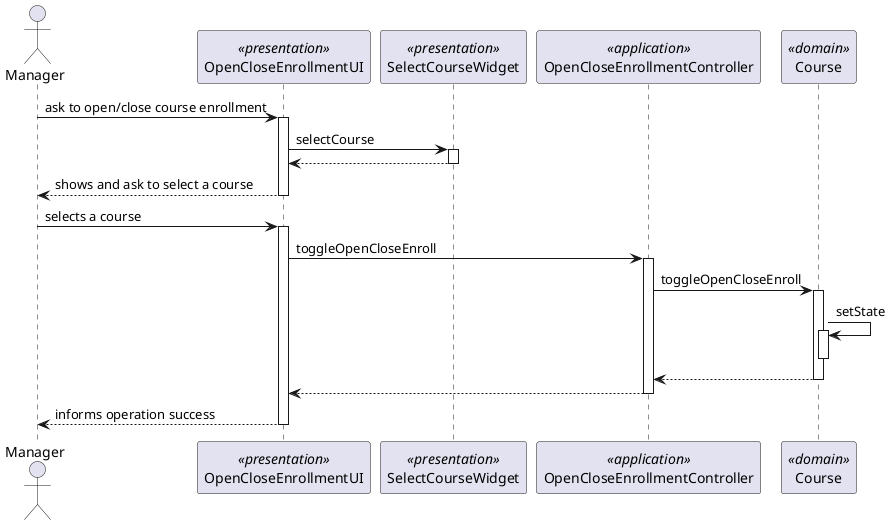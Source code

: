 @startuml
Actor Manager as Actor
participant OpenCloseEnrollmentUI as OpenCloseEnrollmentUI <<presentation>>
participant SelectCourseWidget as SelectCourseWidget <<presentation>>
participant OpenCloseEnrollmentController as OpenCloseEnrollmentController <<application>>
participant Course as Course <<domain>>

Actor -> OpenCloseEnrollmentUI : ask to open/close course enrollment
activate OpenCloseEnrollmentUI
OpenCloseEnrollmentUI -> SelectCourseWidget : selectCourse
activate SelectCourseWidget
SelectCourseWidget --> OpenCloseEnrollmentUI
deactivate SelectCourseWidget
OpenCloseEnrollmentUI --> Actor : shows and ask to select a course
deactivate OpenCloseEnrollmentUI
Actor -> OpenCloseEnrollmentUI : selects a course
activate OpenCloseEnrollmentUI
OpenCloseEnrollmentUI -> OpenCloseEnrollmentController : toggleOpenCloseEnroll
activate OpenCloseEnrollmentController
OpenCloseEnrollmentController -> Course : toggleOpenCloseEnroll
activate Course
Course -> Course : setState
activate Course
deactivate Course
Course --> OpenCloseEnrollmentController
deactivate Course
OpenCloseEnrollmentController --> OpenCloseEnrollmentUI
deactivate OpenCloseEnrollmentController
return informs operation success
@enduml